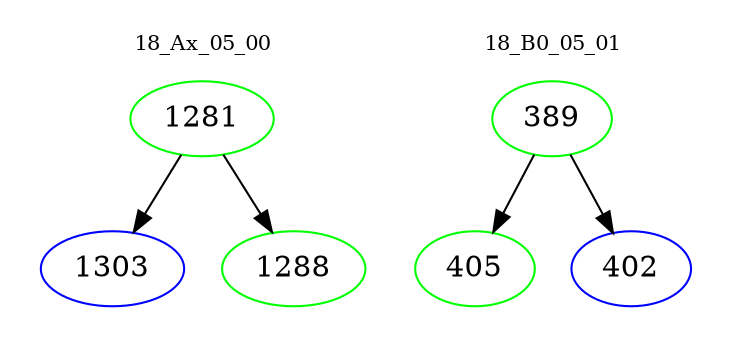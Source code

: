 digraph{
subgraph cluster_0 {
color = white
label = "18_Ax_05_00";
fontsize=10;
T0_1281 [label="1281", color="green"]
T0_1281 -> T0_1303 [color="black"]
T0_1303 [label="1303", color="blue"]
T0_1281 -> T0_1288 [color="black"]
T0_1288 [label="1288", color="green"]
}
subgraph cluster_1 {
color = white
label = "18_B0_05_01";
fontsize=10;
T1_389 [label="389", color="green"]
T1_389 -> T1_405 [color="black"]
T1_405 [label="405", color="green"]
T1_389 -> T1_402 [color="black"]
T1_402 [label="402", color="blue"]
}
}
